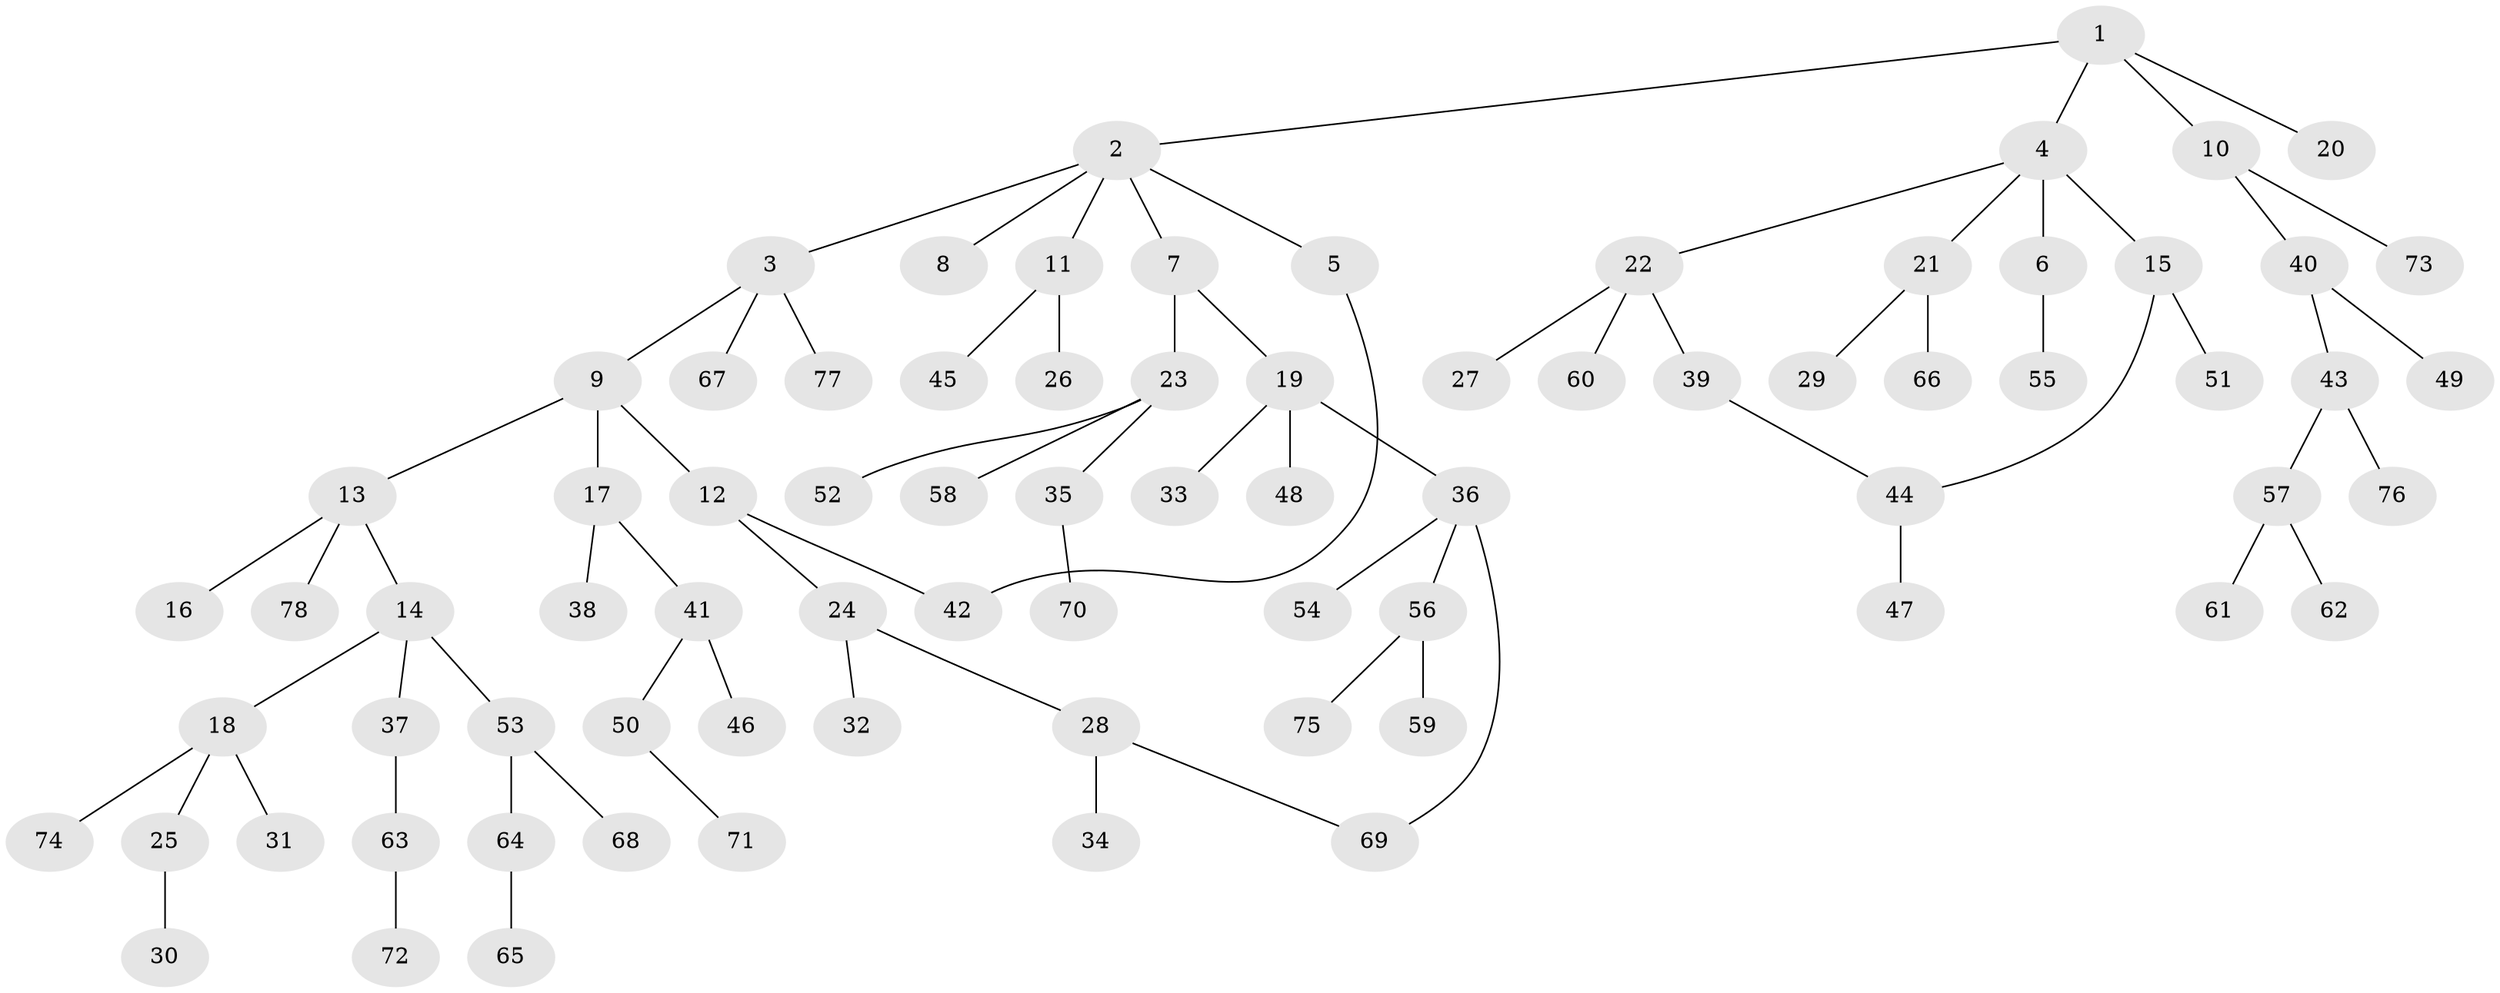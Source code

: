 // Generated by graph-tools (version 1.1) at 2025/34/03/09/25 02:34:16]
// undirected, 78 vertices, 80 edges
graph export_dot {
graph [start="1"]
  node [color=gray90,style=filled];
  1;
  2;
  3;
  4;
  5;
  6;
  7;
  8;
  9;
  10;
  11;
  12;
  13;
  14;
  15;
  16;
  17;
  18;
  19;
  20;
  21;
  22;
  23;
  24;
  25;
  26;
  27;
  28;
  29;
  30;
  31;
  32;
  33;
  34;
  35;
  36;
  37;
  38;
  39;
  40;
  41;
  42;
  43;
  44;
  45;
  46;
  47;
  48;
  49;
  50;
  51;
  52;
  53;
  54;
  55;
  56;
  57;
  58;
  59;
  60;
  61;
  62;
  63;
  64;
  65;
  66;
  67;
  68;
  69;
  70;
  71;
  72;
  73;
  74;
  75;
  76;
  77;
  78;
  1 -- 2;
  1 -- 4;
  1 -- 10;
  1 -- 20;
  2 -- 3;
  2 -- 5;
  2 -- 7;
  2 -- 8;
  2 -- 11;
  3 -- 9;
  3 -- 67;
  3 -- 77;
  4 -- 6;
  4 -- 15;
  4 -- 21;
  4 -- 22;
  5 -- 42;
  6 -- 55;
  7 -- 19;
  7 -- 23;
  9 -- 12;
  9 -- 13;
  9 -- 17;
  10 -- 40;
  10 -- 73;
  11 -- 26;
  11 -- 45;
  12 -- 24;
  12 -- 42;
  13 -- 14;
  13 -- 16;
  13 -- 78;
  14 -- 18;
  14 -- 37;
  14 -- 53;
  15 -- 44;
  15 -- 51;
  17 -- 38;
  17 -- 41;
  18 -- 25;
  18 -- 31;
  18 -- 74;
  19 -- 33;
  19 -- 36;
  19 -- 48;
  21 -- 29;
  21 -- 66;
  22 -- 27;
  22 -- 39;
  22 -- 60;
  23 -- 35;
  23 -- 52;
  23 -- 58;
  24 -- 28;
  24 -- 32;
  25 -- 30;
  28 -- 34;
  28 -- 69;
  35 -- 70;
  36 -- 54;
  36 -- 56;
  36 -- 69;
  37 -- 63;
  39 -- 44;
  40 -- 43;
  40 -- 49;
  41 -- 46;
  41 -- 50;
  43 -- 57;
  43 -- 76;
  44 -- 47;
  50 -- 71;
  53 -- 64;
  53 -- 68;
  56 -- 59;
  56 -- 75;
  57 -- 61;
  57 -- 62;
  63 -- 72;
  64 -- 65;
}

